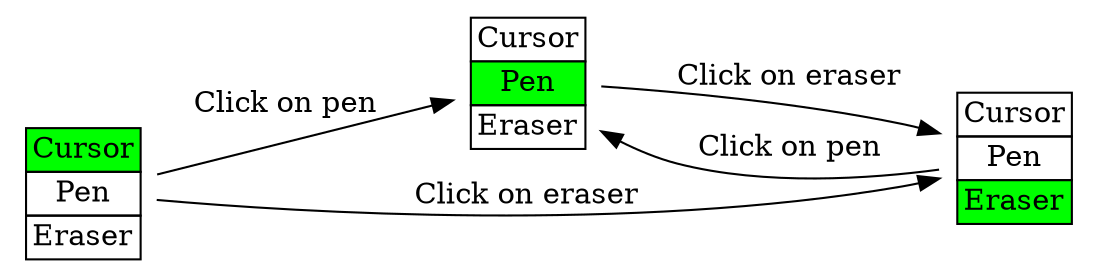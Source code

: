 digraph modes {
    rankdir=LR
    node [shape=plaintext];
    state1 [label=<
<TABLE BORDER="0" CELLBORDER="1" CELLSPACING="0">
<TR><TD>Cursor</TD></TR>
<TR><TD BGCOLOR="#00FF00">Pen</TD></TR>
<TR><TD>Eraser</TD></TR>
</TABLE>>];
    state2 [label=<
<TABLE BORDER="0" CELLBORDER="1" CELLSPACING="0">
<TR><TD BGCOLOR="#00FF00">Cursor</TD></TR>
<TR><TD>Pen</TD></TR>
<TR><TD>Eraser</TD></TR>
</TABLE>>];
    state3 [label=<
<TABLE BORDER="0" CELLBORDER="1" CELLSPACING="0">
<TR><TD>Cursor</TD></TR>
<TR><TD>Pen</TD></TR>
<TR><TD BGCOLOR="#00FF00">Eraser</TD></TR>
</TABLE>>];

    state2 -> state1 [label="Click on pen"];

    state2 -> state3 [label="Click on eraser"];

    state1 -> state3 [label="Click on eraser"];
    state3 -> state1 [label="Click on pen"];
}
